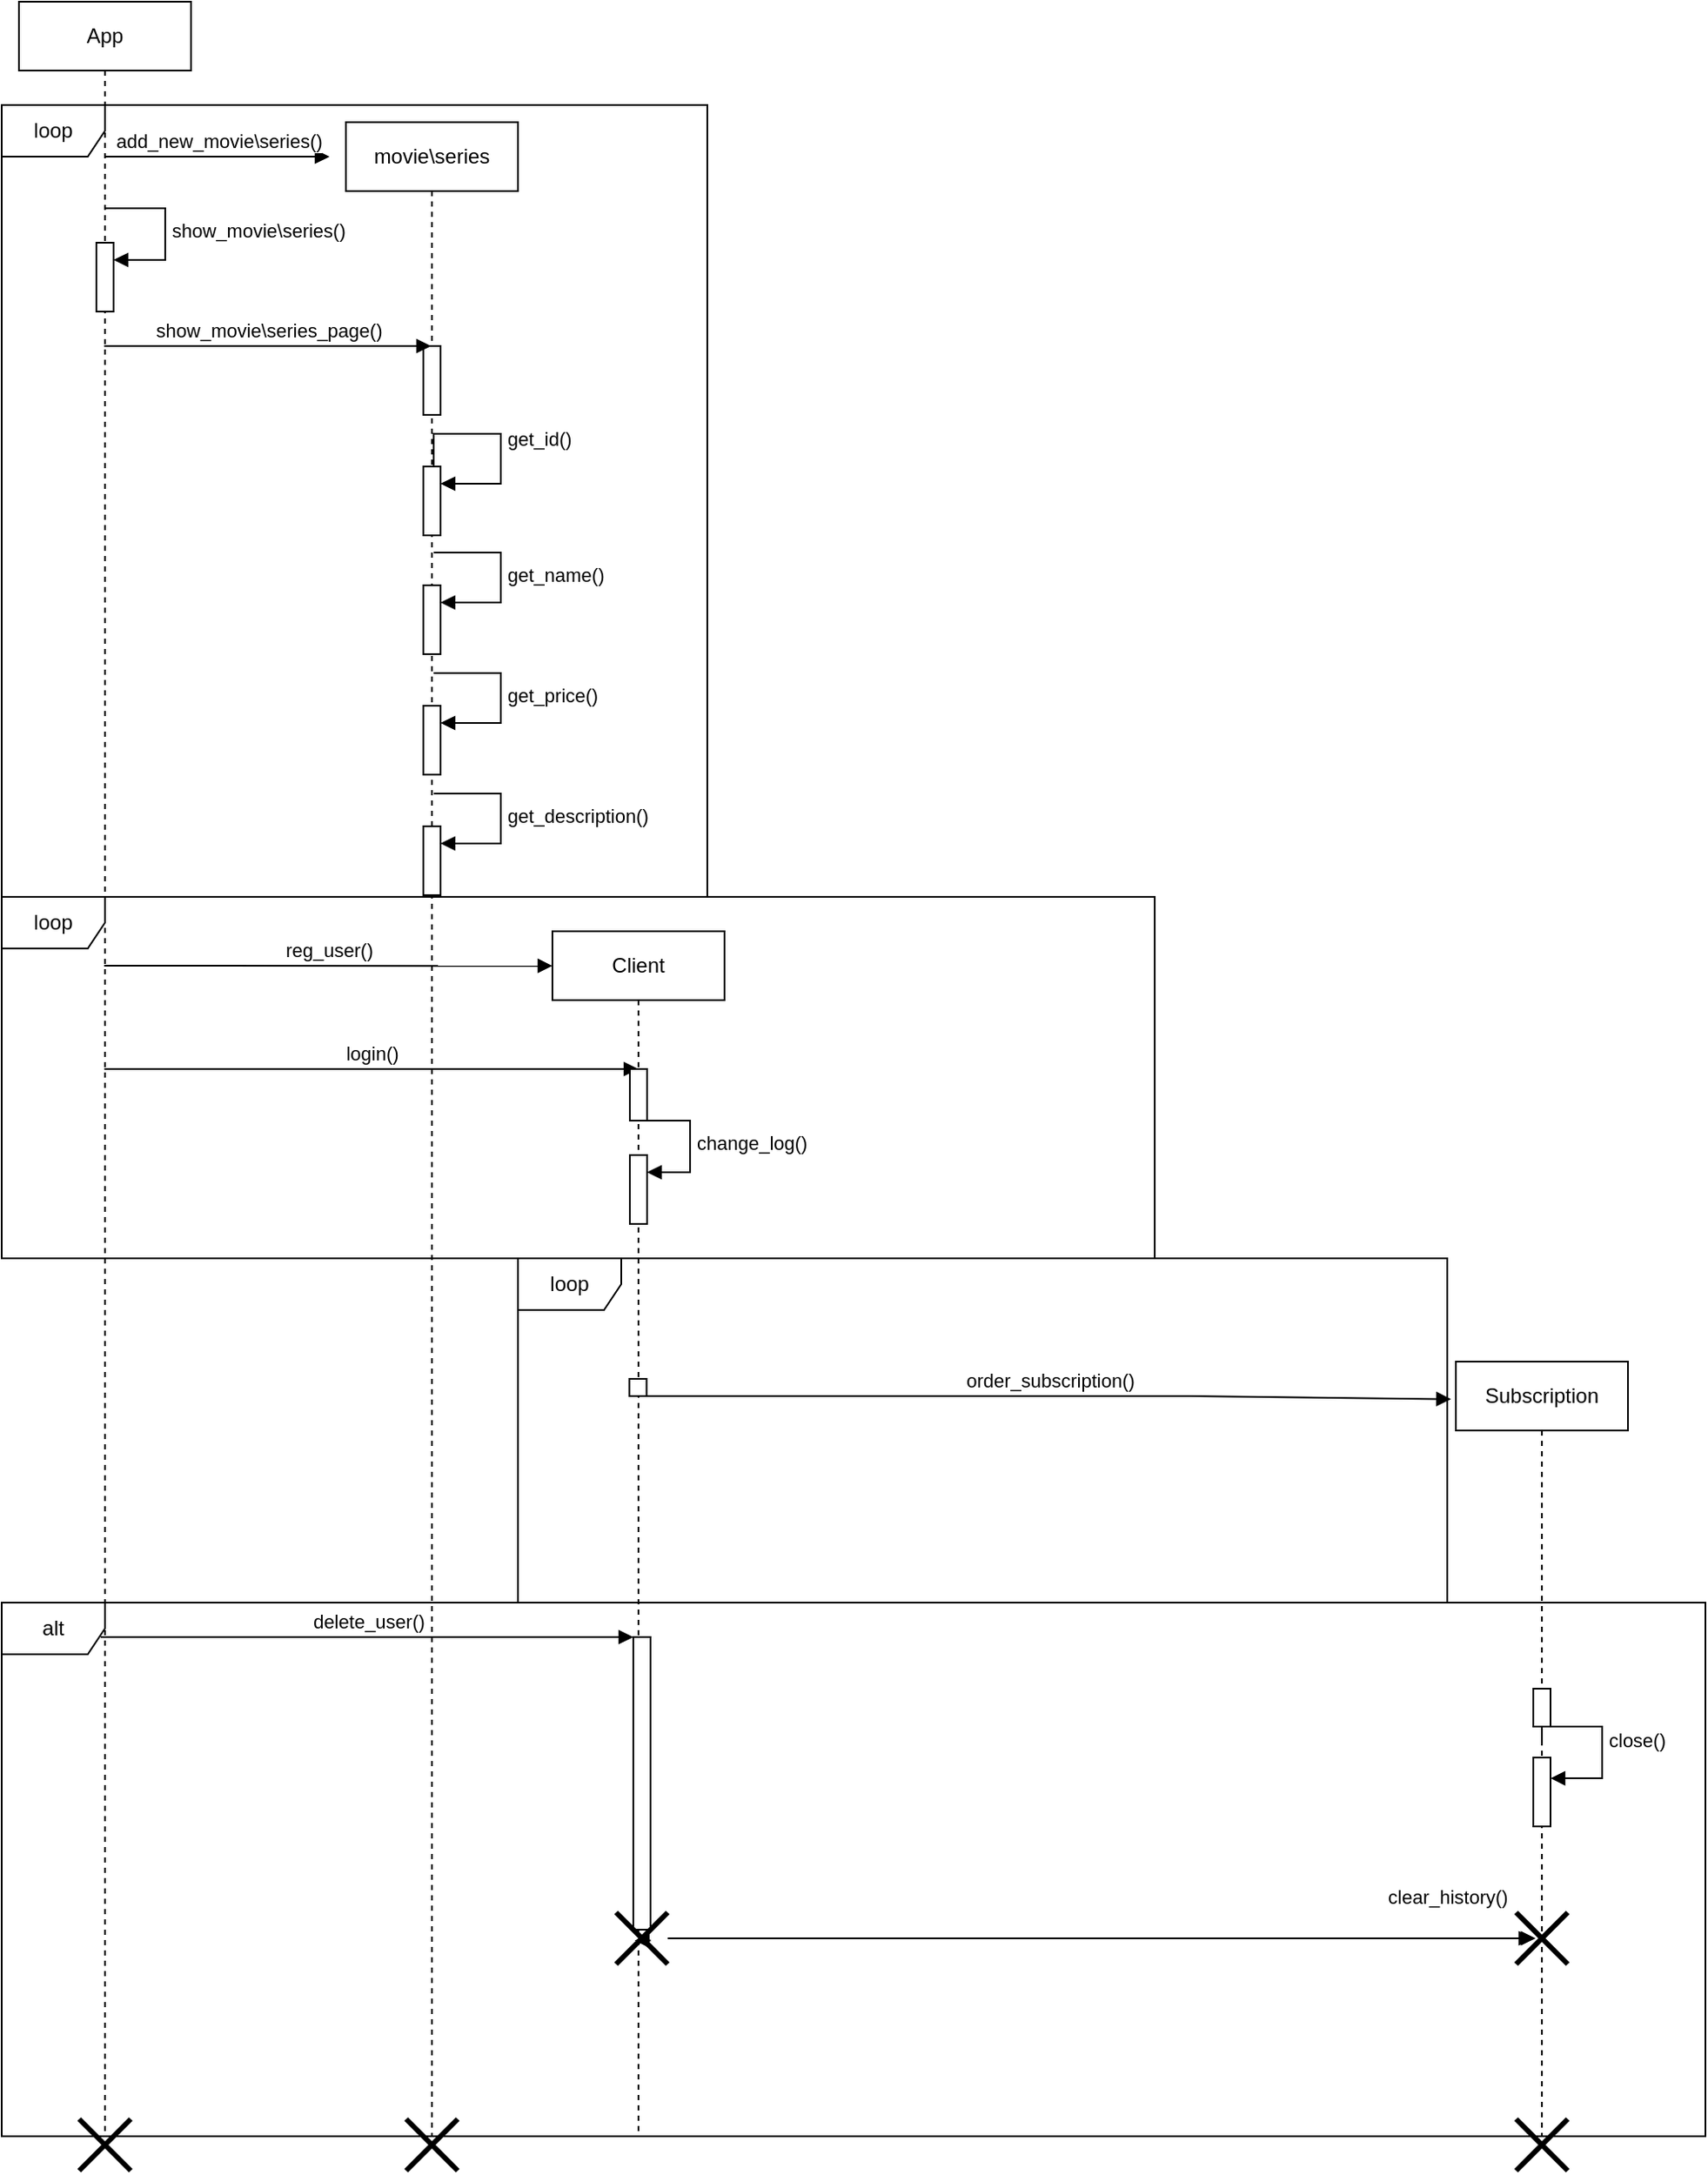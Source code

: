 <mxfile version="24.0.6" type="github">
  <diagram name="Page-1" id="V5UDAG_Y_6yB8MbBszO8">
    <mxGraphModel dx="2079" dy="2409" grid="1" gridSize="10" guides="1" tooltips="1" connect="1" arrows="1" fold="1" page="1" pageScale="1" pageWidth="827" pageHeight="1169" math="0" shadow="0">
      <root>
        <mxCell id="0" />
        <mxCell id="1" parent="0" />
        <mxCell id="aTjQ74GMsCuNAbE0k95H-1" value="App" style="shape=umlLifeline;perimeter=lifelinePerimeter;whiteSpace=wrap;html=1;container=1;dropTarget=0;collapsible=0;recursiveResize=0;outlineConnect=0;portConstraint=eastwest;newEdgeStyle={&quot;curved&quot;:0,&quot;rounded&quot;:0};" parent="1" vertex="1">
          <mxGeometry x="-30" y="-320" width="100" height="1240" as="geometry" />
        </mxCell>
        <mxCell id="aTjQ74GMsCuNAbE0k95H-2" value="" style="html=1;points=[[0,0,0,0,5],[0,1,0,0,-5],[1,0,0,0,5],[1,1,0,0,-5]];perimeter=orthogonalPerimeter;outlineConnect=0;targetShapes=umlLifeline;portConstraint=eastwest;newEdgeStyle={&quot;curved&quot;:0,&quot;rounded&quot;:0};" parent="aTjQ74GMsCuNAbE0k95H-1" vertex="1">
          <mxGeometry x="45" y="140" width="10" height="40" as="geometry" />
        </mxCell>
        <mxCell id="aTjQ74GMsCuNAbE0k95H-3" value="" style="shape=umlDestroy;whiteSpace=wrap;html=1;strokeWidth=3;targetShapes=umlLifeline;" parent="aTjQ74GMsCuNAbE0k95H-1" vertex="1">
          <mxGeometry x="35" y="1230" width="30" height="30" as="geometry" />
        </mxCell>
        <mxCell id="aTjQ74GMsCuNAbE0k95H-4" value="movie\series" style="shape=umlLifeline;perimeter=lifelinePerimeter;whiteSpace=wrap;html=1;container=1;dropTarget=0;collapsible=0;recursiveResize=0;outlineConnect=0;portConstraint=eastwest;newEdgeStyle={&quot;curved&quot;:0,&quot;rounded&quot;:0};" parent="1" vertex="1">
          <mxGeometry x="160" y="-250" width="100" height="1170" as="geometry" />
        </mxCell>
        <mxCell id="aTjQ74GMsCuNAbE0k95H-5" value="" style="html=1;points=[[0,0,0,0,5],[0,1,0,0,-5],[1,0,0,0,5],[1,1,0,0,-5]];perimeter=orthogonalPerimeter;outlineConnect=0;targetShapes=umlLifeline;portConstraint=eastwest;newEdgeStyle={&quot;curved&quot;:0,&quot;rounded&quot;:0};" parent="aTjQ74GMsCuNAbE0k95H-4" vertex="1">
          <mxGeometry x="45" y="200" width="10" height="40" as="geometry" />
        </mxCell>
        <mxCell id="aTjQ74GMsCuNAbE0k95H-6" value="get_id()" style="html=1;align=left;spacingLeft=2;endArrow=block;rounded=0;edgeStyle=orthogonalEdgeStyle;curved=0;rounded=0;" parent="aTjQ74GMsCuNAbE0k95H-4" target="aTjQ74GMsCuNAbE0k95H-5" edge="1">
          <mxGeometry relative="1" as="geometry">
            <mxPoint x="51" y="200" as="sourcePoint" />
            <Array as="points">
              <mxPoint x="90" y="181" />
              <mxPoint x="90" y="210" />
            </Array>
          </mxGeometry>
        </mxCell>
        <mxCell id="aTjQ74GMsCuNAbE0k95H-7" value="" style="html=1;points=[[0,0,0,0,5],[0,1,0,0,-5],[1,0,0,0,5],[1,1,0,0,-5]];perimeter=orthogonalPerimeter;outlineConnect=0;targetShapes=umlLifeline;portConstraint=eastwest;newEdgeStyle={&quot;curved&quot;:0,&quot;rounded&quot;:0};" parent="aTjQ74GMsCuNAbE0k95H-4" vertex="1">
          <mxGeometry x="45" y="130" width="10" height="40" as="geometry" />
        </mxCell>
        <mxCell id="aTjQ74GMsCuNAbE0k95H-8" value="" style="html=1;points=[[0,0,0,0,5],[0,1,0,0,-5],[1,0,0,0,5],[1,1,0,0,-5]];perimeter=orthogonalPerimeter;outlineConnect=0;targetShapes=umlLifeline;portConstraint=eastwest;newEdgeStyle={&quot;curved&quot;:0,&quot;rounded&quot;:0};" parent="aTjQ74GMsCuNAbE0k95H-4" vertex="1">
          <mxGeometry x="45" y="269" width="10" height="40" as="geometry" />
        </mxCell>
        <mxCell id="aTjQ74GMsCuNAbE0k95H-9" value="get_name()" style="html=1;align=left;spacingLeft=2;endArrow=block;rounded=0;edgeStyle=orthogonalEdgeStyle;curved=0;rounded=0;exitX=0.51;exitY=0.115;exitDx=0;exitDy=0;exitPerimeter=0;" parent="aTjQ74GMsCuNAbE0k95H-4" target="aTjQ74GMsCuNAbE0k95H-8" edge="1">
          <mxGeometry relative="1" as="geometry">
            <mxPoint x="51" y="250" as="sourcePoint" />
            <Array as="points">
              <mxPoint x="90" y="250" />
              <mxPoint x="90" y="279" />
            </Array>
          </mxGeometry>
        </mxCell>
        <mxCell id="aTjQ74GMsCuNAbE0k95H-10" value="" style="html=1;points=[[0,0,0,0,5],[0,1,0,0,-5],[1,0,0,0,5],[1,1,0,0,-5]];perimeter=orthogonalPerimeter;outlineConnect=0;targetShapes=umlLifeline;portConstraint=eastwest;newEdgeStyle={&quot;curved&quot;:0,&quot;rounded&quot;:0};" parent="aTjQ74GMsCuNAbE0k95H-4" vertex="1">
          <mxGeometry x="45" y="339" width="10" height="40" as="geometry" />
        </mxCell>
        <mxCell id="aTjQ74GMsCuNAbE0k95H-11" value="get_price()" style="html=1;align=left;spacingLeft=2;endArrow=block;rounded=0;edgeStyle=orthogonalEdgeStyle;curved=0;rounded=0;exitX=0.51;exitY=0.115;exitDx=0;exitDy=0;exitPerimeter=0;" parent="aTjQ74GMsCuNAbE0k95H-4" target="aTjQ74GMsCuNAbE0k95H-10" edge="1">
          <mxGeometry relative="1" as="geometry">
            <mxPoint x="51" y="320" as="sourcePoint" />
            <Array as="points">
              <mxPoint x="90" y="320" />
              <mxPoint x="90" y="349" />
            </Array>
          </mxGeometry>
        </mxCell>
        <mxCell id="aTjQ74GMsCuNAbE0k95H-12" value="" style="html=1;points=[[0,0,0,0,5],[0,1,0,0,-5],[1,0,0,0,5],[1,1,0,0,-5]];perimeter=orthogonalPerimeter;outlineConnect=0;targetShapes=umlLifeline;portConstraint=eastwest;newEdgeStyle={&quot;curved&quot;:0,&quot;rounded&quot;:0};" parent="aTjQ74GMsCuNAbE0k95H-4" vertex="1">
          <mxGeometry x="45" y="409" width="10" height="40" as="geometry" />
        </mxCell>
        <mxCell id="aTjQ74GMsCuNAbE0k95H-13" value="get_description()" style="html=1;align=left;spacingLeft=2;endArrow=block;rounded=0;edgeStyle=orthogonalEdgeStyle;curved=0;rounded=0;exitX=0.51;exitY=0.115;exitDx=0;exitDy=0;exitPerimeter=0;" parent="aTjQ74GMsCuNAbE0k95H-4" target="aTjQ74GMsCuNAbE0k95H-12" edge="1">
          <mxGeometry relative="1" as="geometry">
            <mxPoint x="51" y="390" as="sourcePoint" />
            <Array as="points">
              <mxPoint x="90.0" y="390" />
              <mxPoint x="90.0" y="419" />
            </Array>
          </mxGeometry>
        </mxCell>
        <mxCell id="aTjQ74GMsCuNAbE0k95H-14" value="" style="shape=umlDestroy;whiteSpace=wrap;html=1;strokeWidth=3;targetShapes=umlLifeline;" parent="aTjQ74GMsCuNAbE0k95H-4" vertex="1">
          <mxGeometry x="35" y="1160" width="30" height="30" as="geometry" />
        </mxCell>
        <mxCell id="aTjQ74GMsCuNAbE0k95H-15" value="Client" style="shape=umlLifeline;perimeter=lifelinePerimeter;whiteSpace=wrap;html=1;container=1;dropTarget=0;collapsible=0;recursiveResize=0;outlineConnect=0;portConstraint=eastwest;newEdgeStyle={&quot;curved&quot;:0,&quot;rounded&quot;:0};" parent="1" vertex="1">
          <mxGeometry x="280" y="220" width="100" height="700" as="geometry" />
        </mxCell>
        <mxCell id="aTjQ74GMsCuNAbE0k95H-21" value="" style="html=1;points=[[0,0,0,0,5],[0,1,0,0,-5],[1,0,0,0,5],[1,1,0,0,-5]];perimeter=orthogonalPerimeter;outlineConnect=0;targetShapes=umlLifeline;portConstraint=eastwest;newEdgeStyle={&quot;curved&quot;:0,&quot;rounded&quot;:0};" parent="aTjQ74GMsCuNAbE0k95H-15" vertex="1">
          <mxGeometry x="45" y="130" width="10" height="40" as="geometry" />
        </mxCell>
        <mxCell id="aTjQ74GMsCuNAbE0k95H-22" value="change_log()" style="html=1;align=left;spacingLeft=2;endArrow=block;rounded=0;edgeStyle=orthogonalEdgeStyle;curved=0;rounded=0;" parent="aTjQ74GMsCuNAbE0k95H-15" target="aTjQ74GMsCuNAbE0k95H-21" edge="1">
          <mxGeometry relative="1" as="geometry">
            <mxPoint x="50" y="110" as="sourcePoint" />
            <Array as="points">
              <mxPoint x="80" y="140" />
            </Array>
          </mxGeometry>
        </mxCell>
        <mxCell id="aTjQ74GMsCuNAbE0k95H-111" style="edgeStyle=orthogonalEdgeStyle;rounded=0;orthogonalLoop=1;jettySize=auto;html=1;curved=0;exitX=1;exitY=0;exitDx=0;exitDy=5;exitPerimeter=0;" parent="aTjQ74GMsCuNAbE0k95H-15" source="aTjQ74GMsCuNAbE0k95H-74" target="aTjQ74GMsCuNAbE0k95H-74" edge="1">
          <mxGeometry relative="1" as="geometry" />
        </mxCell>
        <mxCell id="aTjQ74GMsCuNAbE0k95H-112" value="" style="html=1;verticalAlign=bottom;endArrow=block;curved=0;rounded=0;entryX=0;entryY=0.017;entryDx=0;entryDy=0;entryPerimeter=0;" parent="aTjQ74GMsCuNAbE0k95H-15" target="aTjQ74GMsCuNAbE0k95H-74" edge="1">
          <mxGeometry width="80" relative="1" as="geometry">
            <mxPoint x="47.73" y="265" as="sourcePoint" />
            <mxPoint x="557.73" y="265.4" as="targetPoint" />
          </mxGeometry>
        </mxCell>
        <mxCell id="aTjQ74GMsCuNAbE0k95H-74" value="" style="html=1;points=[[0,0,0,0,5],[0,1,0,0,-5],[1,0,0,0,5],[1,1,0,0,-5]];perimeter=orthogonalPerimeter;outlineConnect=0;targetShapes=umlLifeline;portConstraint=eastwest;newEdgeStyle={&quot;curved&quot;:0,&quot;rounded&quot;:0};" parent="aTjQ74GMsCuNAbE0k95H-15" vertex="1">
          <mxGeometry x="44.73" y="260" width="10" height="10" as="geometry" />
        </mxCell>
        <mxCell id="aTjQ74GMsCuNAbE0k95H-29" value="Subscription" style="shape=umlLifeline;perimeter=lifelinePerimeter;whiteSpace=wrap;html=1;container=1;dropTarget=0;collapsible=0;recursiveResize=0;outlineConnect=0;portConstraint=eastwest;newEdgeStyle={&quot;curved&quot;:0,&quot;rounded&quot;:0};" parent="1" vertex="1">
          <mxGeometry x="805" y="470" width="100" height="450" as="geometry" />
        </mxCell>
        <mxCell id="aTjQ74GMsCuNAbE0k95H-92" value="close()" style="html=1;align=left;spacingLeft=2;endArrow=block;rounded=0;edgeStyle=orthogonalEdgeStyle;curved=0;rounded=0;" parent="aTjQ74GMsCuNAbE0k95H-29" edge="1">
          <mxGeometry relative="1" as="geometry">
            <mxPoint x="50.0" y="222.03" as="sourcePoint" />
            <Array as="points">
              <mxPoint x="50" y="212.03" />
              <mxPoint x="85" y="212.03" />
              <mxPoint x="85" y="242.03" />
            </Array>
            <mxPoint x="55" y="242.048" as="targetPoint" />
          </mxGeometry>
        </mxCell>
        <mxCell id="aTjQ74GMsCuNAbE0k95H-108" value="" style="html=1;points=[[0,0,0,0,5],[0,1,0,0,-5],[1,0,0,0,5],[1,1,0,0,-5]];perimeter=orthogonalPerimeter;outlineConnect=0;targetShapes=umlLifeline;portConstraint=eastwest;newEdgeStyle={&quot;curved&quot;:0,&quot;rounded&quot;:0};" parent="aTjQ74GMsCuNAbE0k95H-29" vertex="1">
          <mxGeometry x="45" y="190" width="10" height="22" as="geometry" />
        </mxCell>
        <mxCell id="aTjQ74GMsCuNAbE0k95H-93" value="" style="html=1;points=[[0,0,0,0,5],[0,1,0,0,-5],[1,0,0,0,5],[1,1,0,0,-5]];perimeter=orthogonalPerimeter;outlineConnect=0;targetShapes=umlLifeline;portConstraint=eastwest;newEdgeStyle={&quot;curved&quot;:0,&quot;rounded&quot;:0};" parent="aTjQ74GMsCuNAbE0k95H-29" vertex="1">
          <mxGeometry x="45" y="230.0" width="10" height="40" as="geometry" />
        </mxCell>
        <mxCell id="aTjQ74GMsCuNAbE0k95H-97" value="" style="shape=umlDestroy;whiteSpace=wrap;html=1;strokeWidth=3;targetShapes=umlLifeline;" parent="aTjQ74GMsCuNAbE0k95H-29" vertex="1">
          <mxGeometry x="35" y="440" width="30" height="30" as="geometry" />
        </mxCell>
        <mxCell id="aTjQ74GMsCuNAbE0k95H-47" value="add_new_movie\series()" style="html=1;verticalAlign=bottom;endArrow=block;curved=0;rounded=0;" parent="1" source="aTjQ74GMsCuNAbE0k95H-1" edge="1">
          <mxGeometry width="80" relative="1" as="geometry">
            <mxPoint x="30" y="-230" as="sourcePoint" />
            <mxPoint x="150.5" y="-230" as="targetPoint" />
          </mxGeometry>
        </mxCell>
        <mxCell id="aTjQ74GMsCuNAbE0k95H-48" value="reg_user()" style="html=1;verticalAlign=bottom;endArrow=block;curved=0;rounded=0;entryX=0;entryY=0.067;entryDx=0;entryDy=0;entryPerimeter=0;" parent="1" edge="1">
          <mxGeometry width="80" relative="1" as="geometry">
            <mxPoint x="19.5" y="240" as="sourcePoint" />
            <mxPoint x="280" y="240.1" as="targetPoint" />
          </mxGeometry>
        </mxCell>
        <mxCell id="aTjQ74GMsCuNAbE0k95H-51" value="loop" style="shape=umlFrame;whiteSpace=wrap;html=1;pointerEvents=0;" parent="1" vertex="1">
          <mxGeometry x="-40" y="-260" width="410" height="460" as="geometry" />
        </mxCell>
        <mxCell id="aTjQ74GMsCuNAbE0k95H-52" value="order_subscription()" style="html=1;verticalAlign=bottom;endArrow=block;curved=0;rounded=0;entryX=1.004;entryY=0.409;entryDx=0;entryDy=0;entryPerimeter=0;" parent="1" edge="1" target="aTjQ74GMsCuNAbE0k95H-53">
          <mxGeometry width="80" relative="1" as="geometry">
            <mxPoint x="335" y="490" as="sourcePoint" />
            <mxPoint x="838" y="490.4" as="targetPoint" />
            <Array as="points">
              <mxPoint x="650" y="490" />
            </Array>
          </mxGeometry>
        </mxCell>
        <mxCell id="aTjQ74GMsCuNAbE0k95H-53" value="loop" style="shape=umlFrame;whiteSpace=wrap;html=1;pointerEvents=0;" parent="1" vertex="1">
          <mxGeometry x="260" y="410" width="540" height="200" as="geometry" />
        </mxCell>
        <mxCell id="aTjQ74GMsCuNAbE0k95H-54" value="loop" style="shape=umlFrame;whiteSpace=wrap;html=1;pointerEvents=0;" parent="1" vertex="1">
          <mxGeometry x="-40" y="200" width="670" height="210" as="geometry" />
        </mxCell>
        <mxCell id="aTjQ74GMsCuNAbE0k95H-67" value="show_movie\series_page()" style="html=1;verticalAlign=bottom;endArrow=block;curved=0;rounded=0;" parent="1" target="aTjQ74GMsCuNAbE0k95H-4" edge="1">
          <mxGeometry width="80" relative="1" as="geometry">
            <mxPoint x="19.5" y="-120" as="sourcePoint" />
            <mxPoint x="130" y="-120" as="targetPoint" />
          </mxGeometry>
        </mxCell>
        <mxCell id="aTjQ74GMsCuNAbE0k95H-68" value="show_movie\series()" style="html=1;align=left;spacingLeft=2;endArrow=block;rounded=0;edgeStyle=orthogonalEdgeStyle;curved=0;rounded=0;" parent="1" target="aTjQ74GMsCuNAbE0k95H-2" edge="1">
          <mxGeometry relative="1" as="geometry">
            <mxPoint x="20" y="-200" as="sourcePoint" />
            <Array as="points">
              <mxPoint x="55" y="-170" />
            </Array>
          </mxGeometry>
        </mxCell>
        <mxCell id="aTjQ74GMsCuNAbE0k95H-76" value="login()" style="html=1;verticalAlign=bottom;endArrow=block;curved=0;rounded=0;" parent="1" edge="1">
          <mxGeometry width="80" relative="1" as="geometry">
            <mxPoint x="19.63" y="300" as="sourcePoint" />
            <mxPoint x="330" y="300" as="targetPoint" />
          </mxGeometry>
        </mxCell>
        <mxCell id="aTjQ74GMsCuNAbE0k95H-85" value="delete_user()" style="html=1;verticalAlign=bottom;endArrow=block;curved=0;rounded=0;" parent="1" edge="1">
          <mxGeometry width="80" relative="1" as="geometry">
            <mxPoint x="17.5" y="630" as="sourcePoint" />
            <mxPoint x="327" y="630" as="targetPoint" />
          </mxGeometry>
        </mxCell>
        <mxCell id="aTjQ74GMsCuNAbE0k95H-88" value="alt" style="shape=umlFrame;whiteSpace=wrap;html=1;pointerEvents=0;" parent="1" vertex="1">
          <mxGeometry x="-40" y="610" width="990" height="310" as="geometry" />
        </mxCell>
        <mxCell id="aTjQ74GMsCuNAbE0k95H-90" value="clear_history()" style="html=1;verticalAlign=bottom;endArrow=block;curved=0;rounded=0;" parent="1" edge="1" source="aTjQ74GMsCuNAbE0k95H-91">
          <mxGeometry x="-1" y="43" width="80" relative="1" as="geometry">
            <mxPoint x="337.167" y="806.26" as="sourcePoint" />
            <mxPoint x="850" y="805" as="targetPoint" />
            <mxPoint x="-40" y="28" as="offset" />
          </mxGeometry>
        </mxCell>
        <mxCell id="aTjQ74GMsCuNAbE0k95H-100" value="" style="html=1;points=[[0,0,0,0,5],[0,1,0,0,-5],[1,0,0,0,5],[1,1,0,0,-5]];perimeter=orthogonalPerimeter;outlineConnect=0;targetShapes=umlLifeline;portConstraint=eastwest;newEdgeStyle={&quot;curved&quot;:0,&quot;rounded&quot;:0};" parent="1" vertex="1">
          <mxGeometry x="327" y="630" width="10" height="170" as="geometry" />
        </mxCell>
        <mxCell id="aTjQ74GMsCuNAbE0k95H-105" value="" style="html=1;points=[[0,0,0,0,5],[0,1,0,0,-5],[1,0,0,0,5],[1,1,0,0,-5]];perimeter=orthogonalPerimeter;outlineConnect=0;targetShapes=umlLifeline;portConstraint=eastwest;newEdgeStyle={&quot;curved&quot;:0,&quot;rounded&quot;:0};" parent="1" vertex="1">
          <mxGeometry x="325" y="300" width="10" height="30" as="geometry" />
        </mxCell>
        <mxCell id="uEEdkuNydTPK5FaqaBrA-1" value="" style="html=1;verticalAlign=bottom;endArrow=block;curved=0;rounded=0;entryX=0.361;entryY=0.542;entryDx=0;entryDy=0;entryPerimeter=0;" edge="1" parent="1" target="aTjQ74GMsCuNAbE0k95H-98">
          <mxGeometry width="80" relative="1" as="geometry">
            <mxPoint x="337.167" y="806.26" as="sourcePoint" />
            <mxPoint x="896" y="806" as="targetPoint" />
          </mxGeometry>
        </mxCell>
        <mxCell id="aTjQ74GMsCuNAbE0k95H-98" value="" style="shape=umlDestroy;whiteSpace=wrap;html=1;strokeWidth=3;targetShapes=umlLifeline;" parent="1" vertex="1">
          <mxGeometry x="317" y="790" width="30" height="30" as="geometry" />
        </mxCell>
        <mxCell id="uEEdkuNydTPK5FaqaBrA-2" value="" style="html=1;verticalAlign=bottom;endArrow=block;curved=0;rounded=0;entryX=0.378;entryY=0.5;entryDx=0;entryDy=0;entryPerimeter=0;" edge="1" parent="1" source="aTjQ74GMsCuNAbE0k95H-98" target="aTjQ74GMsCuNAbE0k95H-91">
          <mxGeometry width="80" relative="1" as="geometry">
            <mxPoint x="347" y="805" as="sourcePoint" />
            <mxPoint x="850" y="805" as="targetPoint" />
          </mxGeometry>
        </mxCell>
        <mxCell id="aTjQ74GMsCuNAbE0k95H-91" value="" style="shape=umlDestroy;whiteSpace=wrap;html=1;strokeWidth=3;targetShapes=umlLifeline;" parent="1" vertex="1">
          <mxGeometry x="840" y="790" width="30" height="30" as="geometry" />
        </mxCell>
      </root>
    </mxGraphModel>
  </diagram>
</mxfile>
